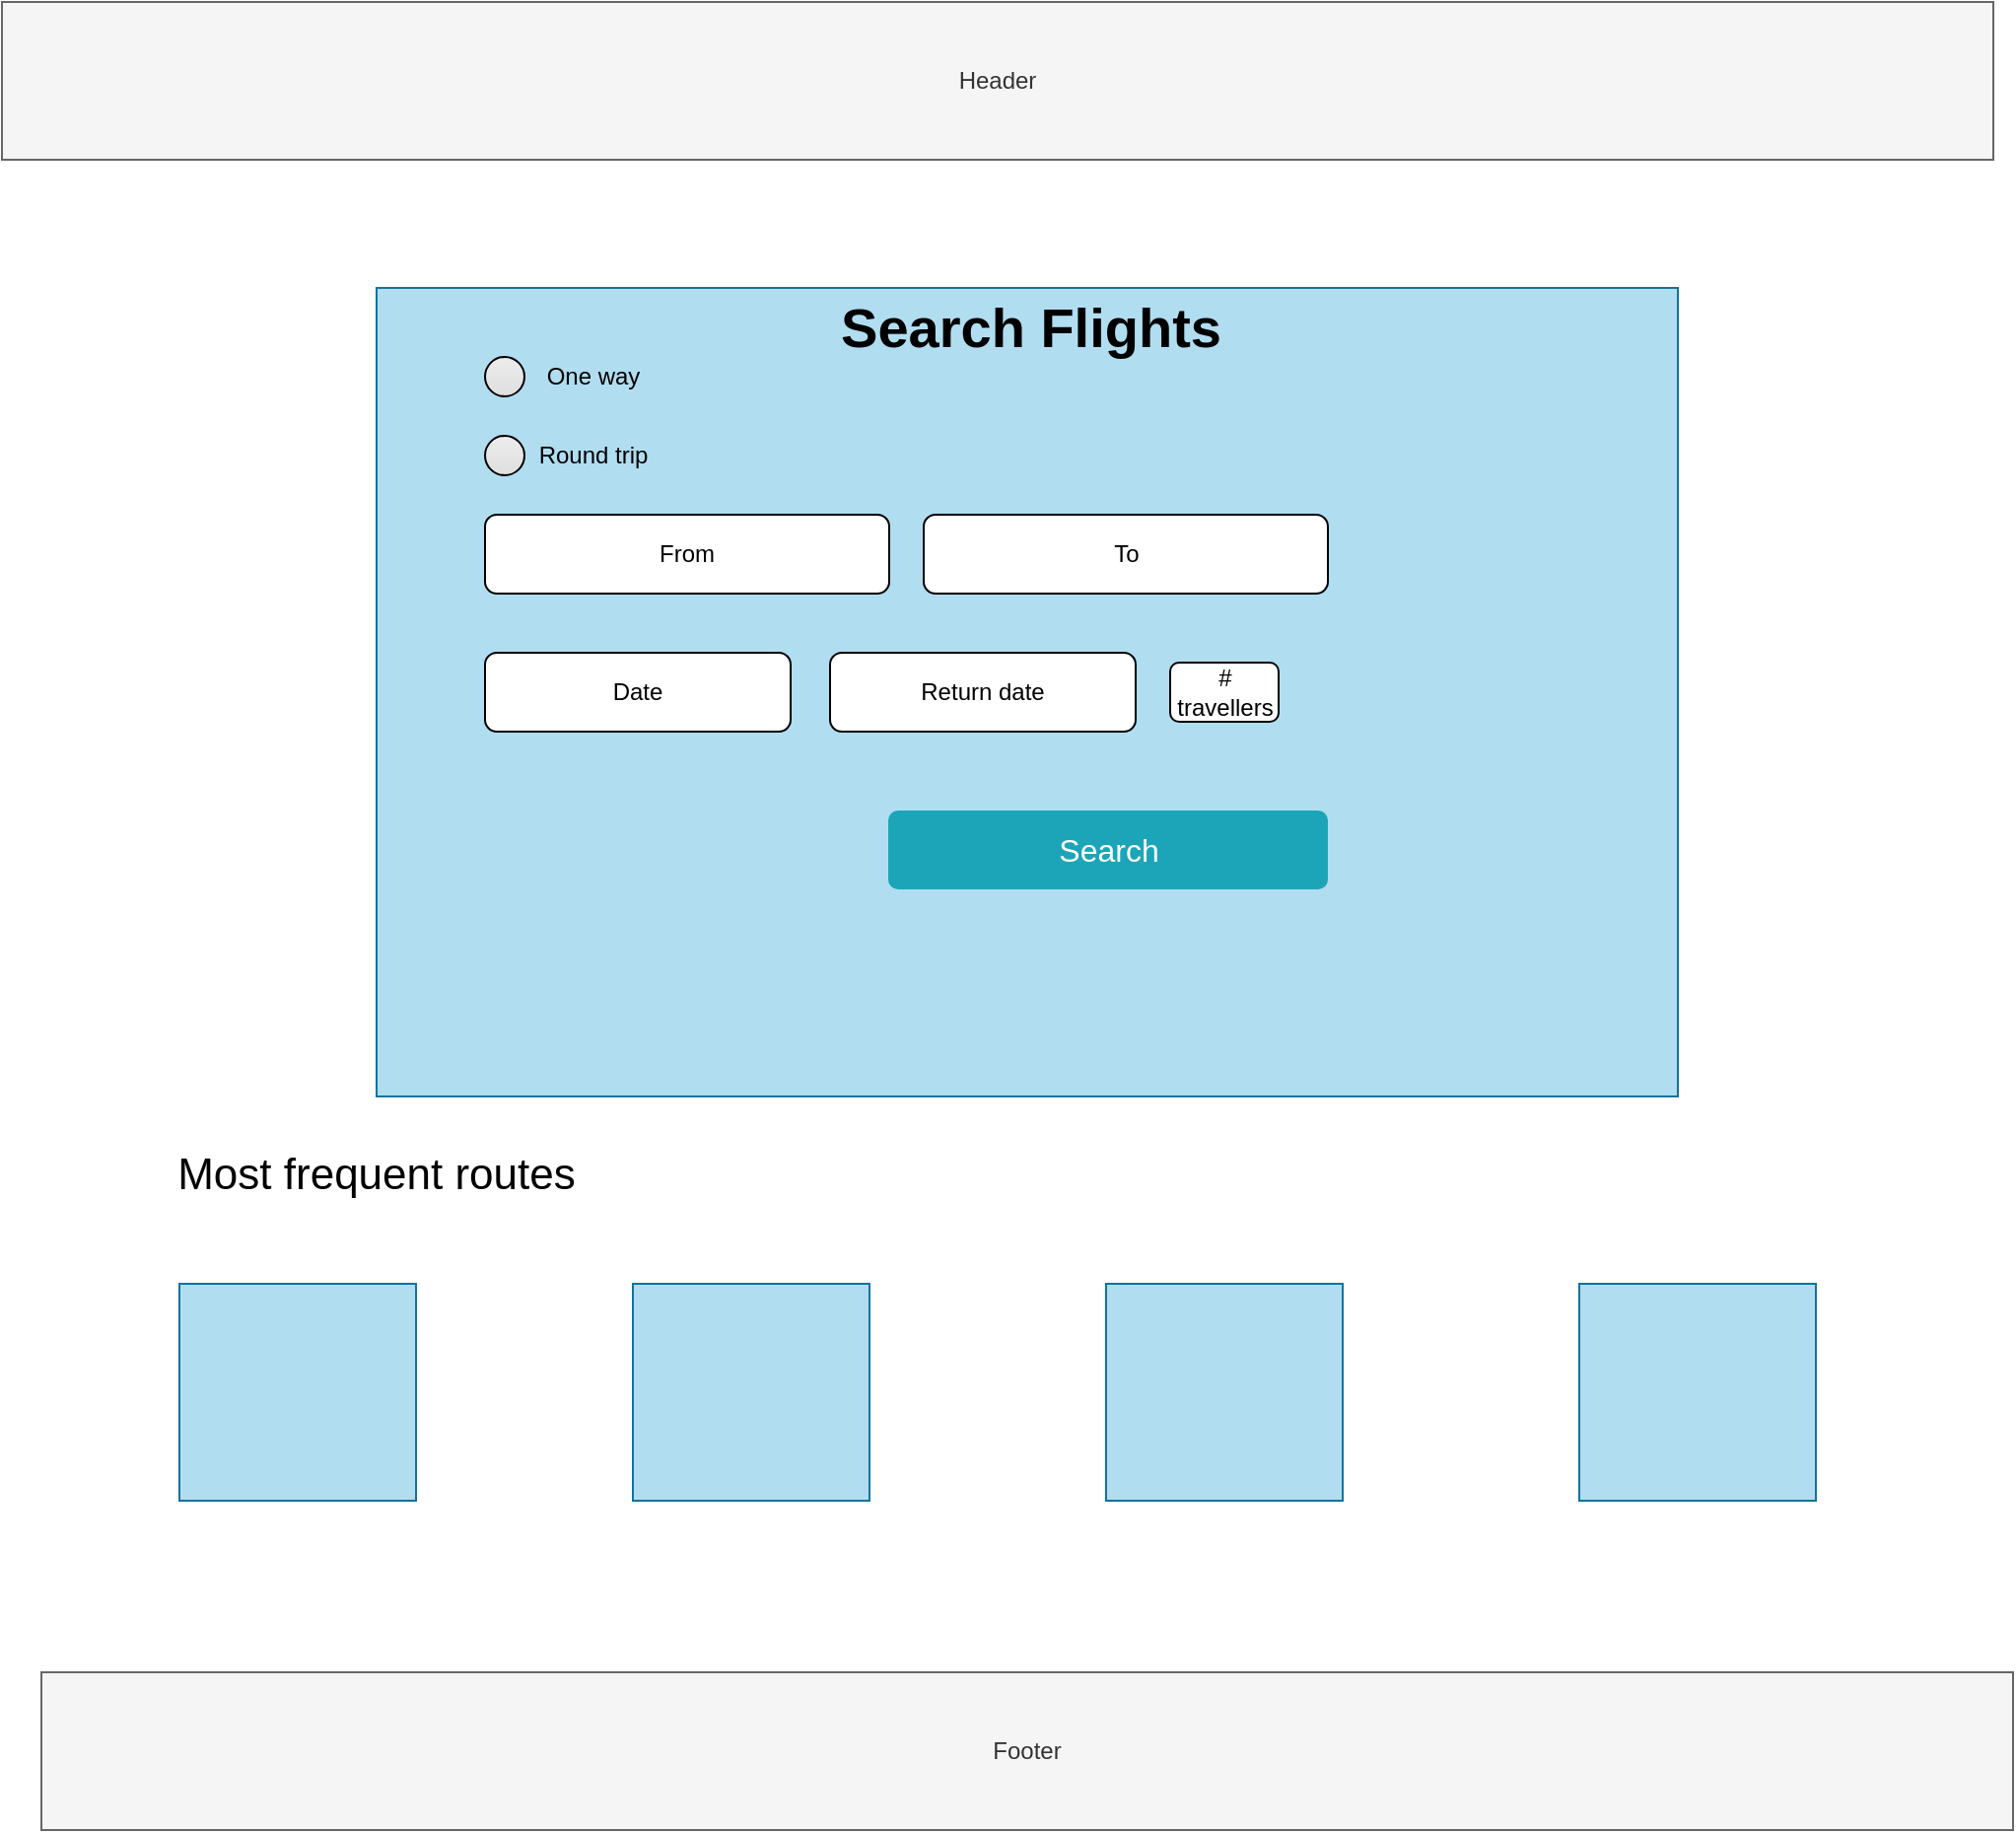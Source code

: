 <mxfile version="26.0.16">
  <diagram name="Page-1" id="c9db0220-8083-56f3-ca83-edcdcd058819">
    <mxGraphModel dx="851" dy="541" grid="1" gridSize="10" guides="1" tooltips="1" connect="1" arrows="1" fold="1" page="1" pageScale="1.5" pageWidth="826" pageHeight="1169" background="none" math="0" shadow="0">
      <root>
        <mxCell id="0" style=";html=1;" />
        <mxCell id="1" style=";html=1;" parent="0" />
        <mxCell id="QFDca40fuUY0NI3CXHvM-3" value="Header" style="rounded=0;whiteSpace=wrap;html=1;fillColor=#f5f5f5;fontColor=#333333;strokeColor=#666666;" vertex="1" parent="1">
          <mxGeometry x="80" y="30" width="1010" height="80" as="geometry" />
        </mxCell>
        <mxCell id="QFDca40fuUY0NI3CXHvM-4" value="Footer" style="rounded=0;whiteSpace=wrap;html=1;fillColor=#f5f5f5;fontColor=#333333;strokeColor=#666666;" vertex="1" parent="1">
          <mxGeometry x="100" y="877" width="1000" height="80" as="geometry" />
        </mxCell>
        <mxCell id="QFDca40fuUY0NI3CXHvM-5" value="" style="rounded=0;whiteSpace=wrap;html=1;fillColor=#b1ddf0;strokeColor=#10739e;" vertex="1" parent="1">
          <mxGeometry x="270" y="175" width="660" height="410" as="geometry" />
        </mxCell>
        <mxCell id="QFDca40fuUY0NI3CXHvM-7" value="&lt;font style=&quot;font-size: 28px;&quot;&gt;&lt;b style=&quot;&quot;&gt;Search Flights&lt;/b&gt;&lt;/font&gt;" style="text;html=1;align=center;verticalAlign=middle;whiteSpace=wrap;rounded=0;" vertex="1" parent="1">
          <mxGeometry x="500" y="180" width="203.75" height="30" as="geometry" />
        </mxCell>
        <mxCell id="QFDca40fuUY0NI3CXHvM-9" value="" style="rounded=0;whiteSpace=wrap;html=1;fillColor=#b1ddf0;strokeColor=#10739e;" vertex="1" parent="1">
          <mxGeometry x="170" y="680" width="120" height="110" as="geometry" />
        </mxCell>
        <mxCell id="QFDca40fuUY0NI3CXHvM-10" value="" style="rounded=0;whiteSpace=wrap;html=1;fillColor=#b1ddf0;strokeColor=#10739e;" vertex="1" parent="1">
          <mxGeometry x="400" y="680" width="120" height="110" as="geometry" />
        </mxCell>
        <mxCell id="QFDca40fuUY0NI3CXHvM-11" value="" style="rounded=0;whiteSpace=wrap;html=1;fillColor=#b1ddf0;strokeColor=#10739e;" vertex="1" parent="1">
          <mxGeometry x="880" y="680" width="120" height="110" as="geometry" />
        </mxCell>
        <mxCell id="QFDca40fuUY0NI3CXHvM-12" value="" style="rounded=0;whiteSpace=wrap;html=1;fillColor=#b1ddf0;strokeColor=#10739e;" vertex="1" parent="1">
          <mxGeometry x="640" y="680" width="120" height="110" as="geometry" />
        </mxCell>
        <mxCell id="QFDca40fuUY0NI3CXHvM-13" value="&lt;font style=&quot;font-size: 22px;&quot;&gt;Most frequent routes&lt;/font&gt;" style="text;html=1;align=center;verticalAlign=middle;whiteSpace=wrap;rounded=0;" vertex="1" parent="1">
          <mxGeometry x="140" y="610" width="260" height="30" as="geometry" />
        </mxCell>
        <mxCell id="QFDca40fuUY0NI3CXHvM-19" value="" style="html=1;shadow=0;dashed=0;shape=mxgraph.bootstrap.radioButton2;labelPosition=right;verticalLabelPosition=middle;align=left;verticalAlign=middle;gradientColor=#DEDEDE;fillColor=#EDEDED;checked=0;spacing=5;checkedFill=#0085FC;checkedStroke=#ffffff;sketch=0;" vertex="1" parent="1">
          <mxGeometry x="325" y="210" width="20" height="20" as="geometry" />
        </mxCell>
        <mxCell id="QFDca40fuUY0NI3CXHvM-21" value="" style="html=1;shadow=0;dashed=0;shape=mxgraph.bootstrap.radioButton2;labelPosition=right;verticalLabelPosition=middle;align=left;verticalAlign=middle;gradientColor=#DEDEDE;fillColor=#EDEDED;checked=0;spacing=5;checkedFill=#0085FC;checkedStroke=#ffffff;sketch=0;" vertex="1" parent="1">
          <mxGeometry x="325" y="250" width="20" height="20" as="geometry" />
        </mxCell>
        <mxCell id="QFDca40fuUY0NI3CXHvM-22" value="One way" style="text;html=1;align=center;verticalAlign=middle;whiteSpace=wrap;rounded=0;" vertex="1" parent="1">
          <mxGeometry x="350" y="205" width="60" height="30" as="geometry" />
        </mxCell>
        <mxCell id="QFDca40fuUY0NI3CXHvM-23" value="Round trip" style="text;html=1;align=center;verticalAlign=middle;whiteSpace=wrap;rounded=0;" vertex="1" parent="1">
          <mxGeometry x="350" y="245" width="60" height="30" as="geometry" />
        </mxCell>
        <mxCell id="QFDca40fuUY0NI3CXHvM-24" value="From" style="rounded=1;whiteSpace=wrap;html=1;" vertex="1" parent="1">
          <mxGeometry x="325" y="290" width="205" height="40" as="geometry" />
        </mxCell>
        <mxCell id="QFDca40fuUY0NI3CXHvM-25" value="To" style="rounded=1;whiteSpace=wrap;html=1;" vertex="1" parent="1">
          <mxGeometry x="547.5" y="290" width="205" height="40" as="geometry" />
        </mxCell>
        <mxCell id="QFDca40fuUY0NI3CXHvM-28" value="Date" style="rounded=1;whiteSpace=wrap;html=1;" vertex="1" parent="1">
          <mxGeometry x="325" y="360" width="155" height="40" as="geometry" />
        </mxCell>
        <mxCell id="QFDca40fuUY0NI3CXHvM-32" value="# travellers" style="rounded=1;whiteSpace=wrap;html=1;" vertex="1" parent="1">
          <mxGeometry x="672.5" y="365" width="55" height="30" as="geometry" />
        </mxCell>
        <mxCell id="QFDca40fuUY0NI3CXHvM-33" value="Return date" style="rounded=1;whiteSpace=wrap;html=1;" vertex="1" parent="1">
          <mxGeometry x="500" y="360" width="155" height="40" as="geometry" />
        </mxCell>
        <mxCell id="QFDca40fuUY0NI3CXHvM-34" value="Search" style="html=1;shadow=0;dashed=0;shape=mxgraph.bootstrap.rrect;rSize=5;strokeColor=none;strokeWidth=1;fillColor=#1CA5B8;fontColor=#FFFFFF;whiteSpace=wrap;align=center;verticalAlign=middle;spacingLeft=0;fontStyle=0;fontSize=16;spacing=5;" vertex="1" parent="1">
          <mxGeometry x="529.5" y="440" width="223" height="40" as="geometry" />
        </mxCell>
      </root>
    </mxGraphModel>
  </diagram>
</mxfile>
